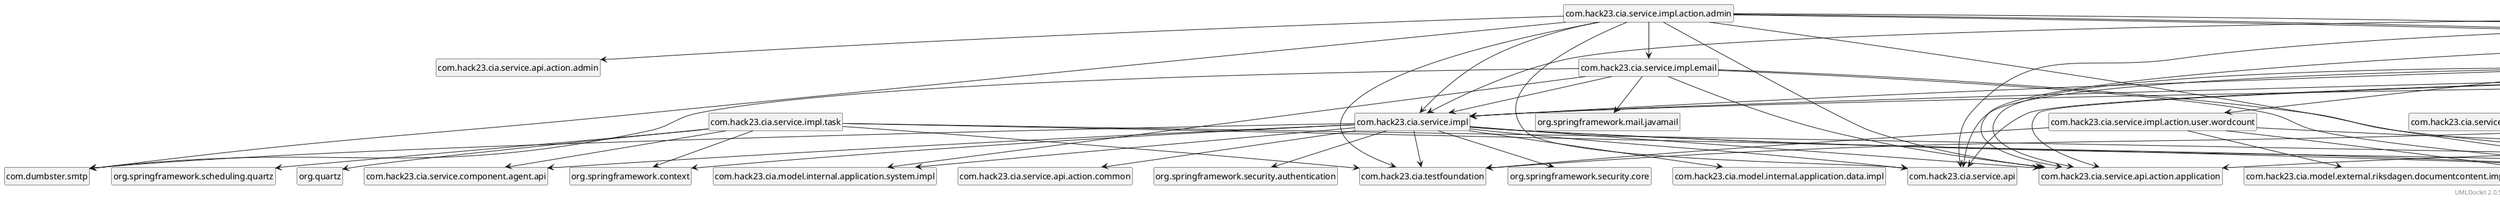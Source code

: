 @startuml
    set namespaceSeparator none
    hide circle
    hide empty fields
    hide empty methods

    com.hack23.cia.service.impl --> org.springframework.security.authentication
    com.hack23.cia.service.impl --> org.springframework.security.core
    com.hack23.cia.service.impl --> com.hack23.cia.service.data.api
    com.hack23.cia.service.impl --> com.hack23.cia.service.api
    com.hack23.cia.service.impl --> com.hack23.cia.model.internal.application.system.impl
    com.hack23.cia.service.impl --> com.hack23.cia.model.internal.application.data.committee.impl
    com.hack23.cia.service.impl --> com.hack23.cia.service.component.agent.api
    com.hack23.cia.service.impl --> com.hack23.cia.model.internal.application.data.impl
    com.hack23.cia.service.impl --> org.springframework.context
    com.hack23.cia.service.impl --> com.hack23.cia.service.api.action.common
    com.hack23.cia.service.impl --> com.hack23.cia.testfoundation
    com.hack23.cia.service.impl --> com.dumbster.smtp
    com.hack23.cia.service.impl --> com.hack23.cia.service.api.action.application
    com.hack23.cia.service.impl.task --> com.hack23.cia.service.component.agent.api
    com.hack23.cia.service.impl.task --> org.quartz
    com.hack23.cia.service.impl.task --> com.hack23.cia.service.data.api
    com.hack23.cia.service.impl.task --> org.springframework.scheduling.quartz
    com.hack23.cia.service.impl.task --> org.slf4j
    com.hack23.cia.service.impl.task --> com.hack23.cia.testfoundation
    com.hack23.cia.service.impl.task --> org.springframework.context
    com.hack23.cia.service.impl.email --> org.slf4j
    com.hack23.cia.service.impl.email --> com.hack23.cia.service.data.api
    com.hack23.cia.service.impl.email --> org.springframework.mail.javamail
    com.hack23.cia.service.impl.email --> com.hack23.cia.model.internal.application.system.impl
    com.hack23.cia.service.impl.email --> com.hack23.cia.service.impl
    com.hack23.cia.service.impl.email --> com.hack23.cia.service.api.action.application
    com.hack23.cia.service.impl.email --> com.dumbster.smtp
    com.hack23.cia.service.impl.action.admin --> com.hack23.cia.service.impl.action.common
    com.hack23.cia.service.impl.action.admin --> com.hack23.cia.service.impl.email
    com.hack23.cia.service.impl.action.admin --> com.hack23.cia.service.api.action.admin
    com.hack23.cia.service.impl.action.admin --> com.hack23.cia.service.api.action.application
    com.hack23.cia.service.impl.action.admin --> org.slf4j
    com.hack23.cia.service.impl.action.admin --> com.hack23.cia.service.data.api
    com.hack23.cia.service.impl.action.admin --> com.hack23.cia.model.internal.application.user.impl
    com.hack23.cia.service.impl.action.admin --> com.hack23.cia.service.impl
    com.hack23.cia.service.impl.action.admin --> com.hack23.cia.service.api
    com.hack23.cia.service.impl.action.admin --> com.hack23.cia.testfoundation
    com.hack23.cia.service.impl.action.admin --> com.dumbster.smtp
    com.hack23.cia.service.impl.action.common --> com.hack23.cia.service.data.api
    com.hack23.cia.service.impl.action.common --> com.hack23.cia.model.internal.application.user.impl
    com.hack23.cia.service.impl.action.common --> com.hack23.cia.service.api.action.application
    com.hack23.cia.service.impl.action.user.wordcount --> com.hack23.cia.model.external.riksdagen.documentcontent.impl
    com.hack23.cia.service.impl.action.user.wordcount --> smile.nlp.dictionary
    com.hack23.cia.service.impl.action.user.wordcount --> org.slf4j
    com.hack23.cia.service.impl.action.user.wordcount --> com.hack23.cia.testfoundation
    com.hack23.cia.service.impl.action.user --> com.hack23.cia.service.impl.action.common
    com.hack23.cia.service.impl.action.user --> org.slf4j
    com.hack23.cia.service.impl.action.user --> com.hack23.cia.service.data.api
    com.hack23.cia.service.impl.action.user --> org.springframework.security.crypto.password
    com.hack23.cia.service.impl.action.user --> com.hack23.cia.service.api.action.user
    com.hack23.cia.service.impl.action.user --> com.hack23.cia.service.api.action.application
    com.hack23.cia.service.impl.action.user --> com.hack23.cia.service.impl.action.application.encryption
    com.hack23.cia.service.impl.action.user --> org.passay
    com.hack23.cia.service.impl.action.user --> com.hack23.cia.model.internal.application.user.impl
    com.hack23.cia.service.impl.action.user --> com.hack23.cia.service.impl.action.user.wordcount
    com.hack23.cia.service.impl.action.user --> com.hack23.cia.service.impl
    com.hack23.cia.service.impl.action.user --> com.hack23.cia.service.api
    com.hack23.cia.service.impl.action.kpi --> com.hack23.cia.service.impl.action.common
    com.hack23.cia.service.impl.action.kpi --> org.slf4j
    com.hack23.cia.service.impl.action.kpi --> com.hack23.cia.service.impl.rules
    com.hack23.cia.service.impl.action.kpi --> com.hack23.cia.service.api.action.kpi
    com.hack23.cia.service.impl.action.kpi --> com.hack23.cia.service.api.action.application
    com.hack23.cia.service.impl.action.kpi --> com.hack23.cia.service.impl
    com.hack23.cia.service.impl.action.kpi --> com.hack23.cia.service.api
    com.hack23.cia.service.impl.action.application --> com.hack23.cia.service.impl.action.common
    com.hack23.cia.service.impl.action.application --> org.slf4j
    com.hack23.cia.service.impl.action.application --> com.hack23.cia.service.data.api
    com.hack23.cia.service.impl.action.application --> com.hack23.cia.service.api.action.application
    com.hack23.cia.service.impl.action.application --> org.springframework.security.crypto.password
    com.hack23.cia.service.impl.action.application --> org.passay
    com.hack23.cia.service.impl.action.application --> com.hack23.cia.model.internal.application.user.impl
    com.hack23.cia.service.impl.action.application --> com.hack23.cia.service.impl.action.application.access
    com.hack23.cia.service.impl.action.application --> com.hack23.cia.service.impl.action.application.encryption
    com.hack23.cia.service.impl.action.application --> com.hack23.cia.service.impl
    com.hack23.cia.service.impl.action.application --> com.hack23.cia.service.api
    com.hack23.cia.service.impl.action.application.access --> org.slf4j
    com.hack23.cia.service.impl.action.application.access --> com.hack23.cia.service.data.api
    com.hack23.cia.service.impl.action.application.encryption --> org.slf4j
    com.hack23.cia.service.impl.action.application.encryption --> com.hack23.cia.service.data.api
    com.hack23.cia.service.impl.action.application.encryption --> com.hack23.cia.model.internal.application.user.impl
    com.hack23.cia.service.impl.action.application.encryption --> com.hack23.cia.testfoundation
    com.hack23.cia.service.impl.rules --> org.slf4j
    com.hack23.cia.service.impl.rules --> org.kie.api.runtime
    com.hack23.cia.service.impl.rules --> com.hack23.cia.service.api.action.kpi
    com.hack23.cia.service.impl.rules --> com.hack23.cia.service.data.api
    com.hack23.cia.service.impl.rules --> com.hack23.cia.model.internal.application.data.politician.impl
    com.hack23.cia.service.impl.rules --> com.hack23.cia.model.internal.application.data.party.impl
    com.hack23.cia.service.impl.rules --> com.hack23.cia.model.internal.application.data.committee.impl
    com.hack23.cia.service.impl.rules --> org.kie.api.event.rule
    com.hack23.cia.service.impl.rules --> com.hack23.cia.service.impl

    ' Package links
    class "com.hack23.cia.service.impl" [[com/hack23/cia/service/impl/package-summary.html]] {
    }
    class "com.hack23.cia.service.impl.task" [[com/hack23/cia/service/impl/task/package-summary.html]] {
    }
    class "com.hack23.cia.service.impl.email" [[com/hack23/cia/service/impl/email/package-summary.html]] {
    }
    class "com.hack23.cia.service.impl.action.admin" [[com/hack23/cia/service/impl/action/admin/package-summary.html]] {
    }
    class "com.hack23.cia.service.impl.action.common" [[com/hack23/cia/service/impl/action/common/package-summary.html]] {
    }
    class "com.hack23.cia.service.impl.action.user.wordcount" [[com/hack23/cia/service/impl/action/user/wordcount/package-summary.html]] {
    }
    class "com.hack23.cia.service.impl.action.user" [[com/hack23/cia/service/impl/action/user/package-summary.html]] {
    }
    class "com.hack23.cia.service.impl.action.application.encryption" [[com/hack23/cia/service/impl/action/application/encryption/package-summary.html]] {
    }
    class "com.hack23.cia.service.impl.action.kpi" [[com/hack23/cia/service/impl/action/kpi/package-summary.html]] {
    }
    class "com.hack23.cia.service.impl.rules" [[com/hack23/cia/service/impl/rules/package-summary.html]] {
    }
    class "com.hack23.cia.service.impl.action.application" [[com/hack23/cia/service/impl/action/application/package-summary.html]] {
    }
    class "com.hack23.cia.service.impl.action.application.access" [[com/hack23/cia/service/impl/action/application/access/package-summary.html]] {
    }

    center footer UMLDoclet 2.0.5, PlantUML 1.2019.08
@enduml

